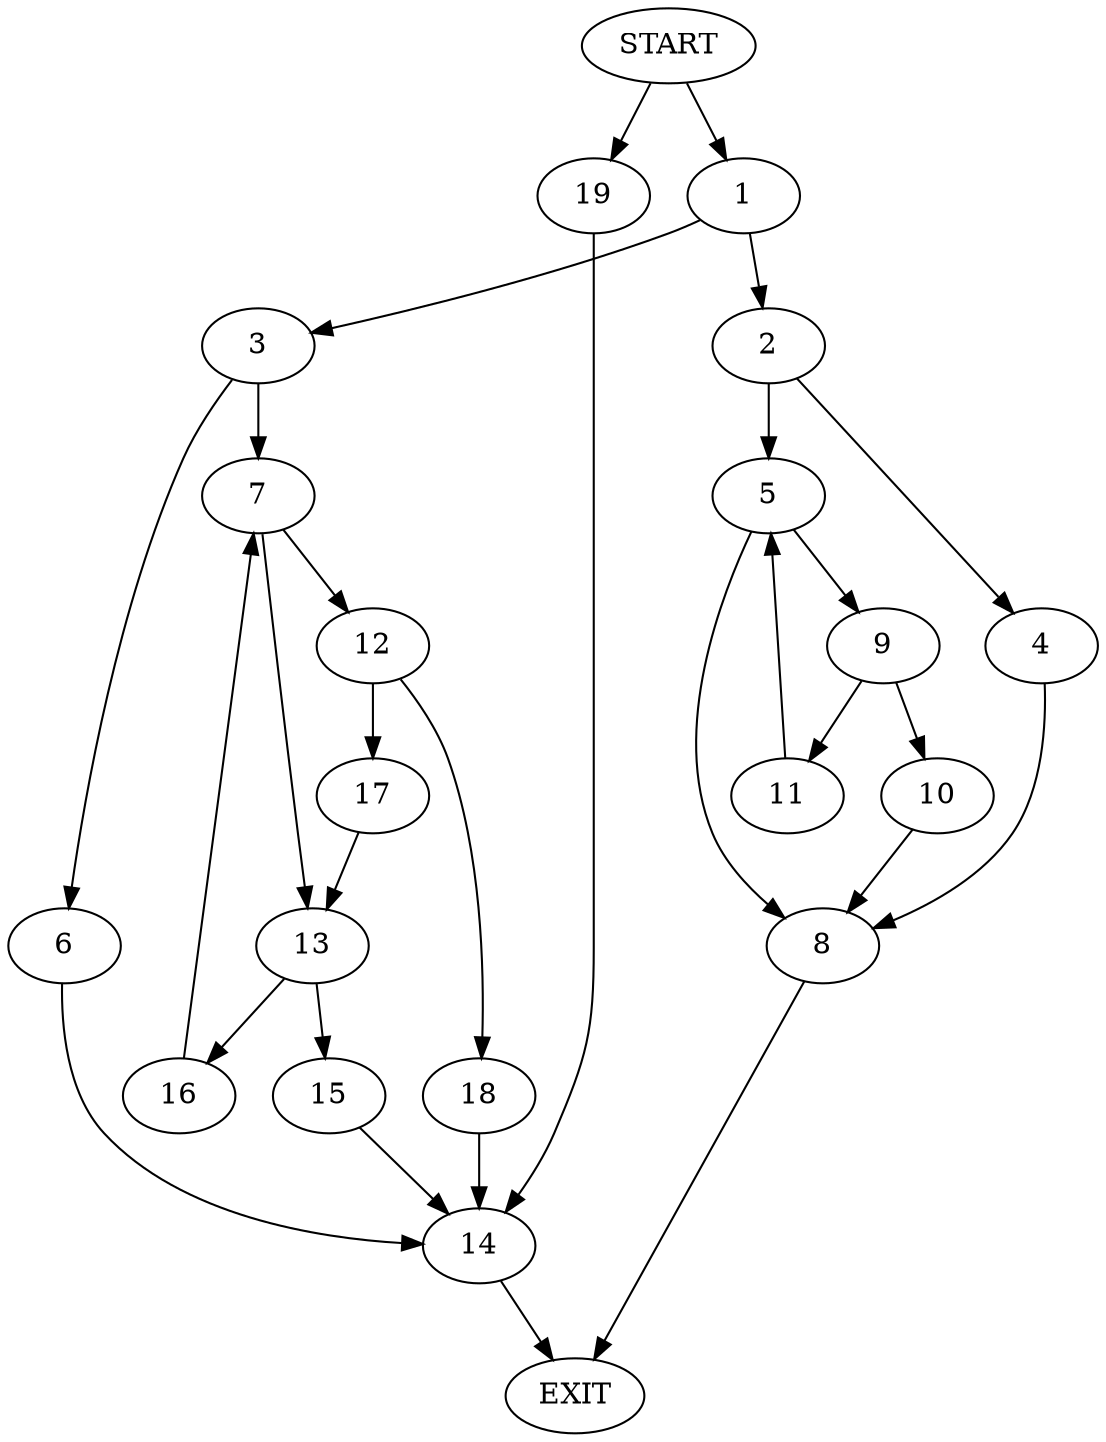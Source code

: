 digraph {
0 [label="START"]
20 [label="EXIT"]
0 -> 1
1 -> 2
1 -> 3
2 -> 4
2 -> 5
3 -> 6
3 -> 7
4 -> 8
5 -> 8
5 -> 9
8 -> 20
9 -> 10
9 -> 11
10 -> 8
11 -> 5
7 -> 12
7 -> 13
6 -> 14
14 -> 20
13 -> 15
13 -> 16
12 -> 17
12 -> 18
18 -> 14
17 -> 13
0 -> 19
19 -> 14
16 -> 7
15 -> 14
}
